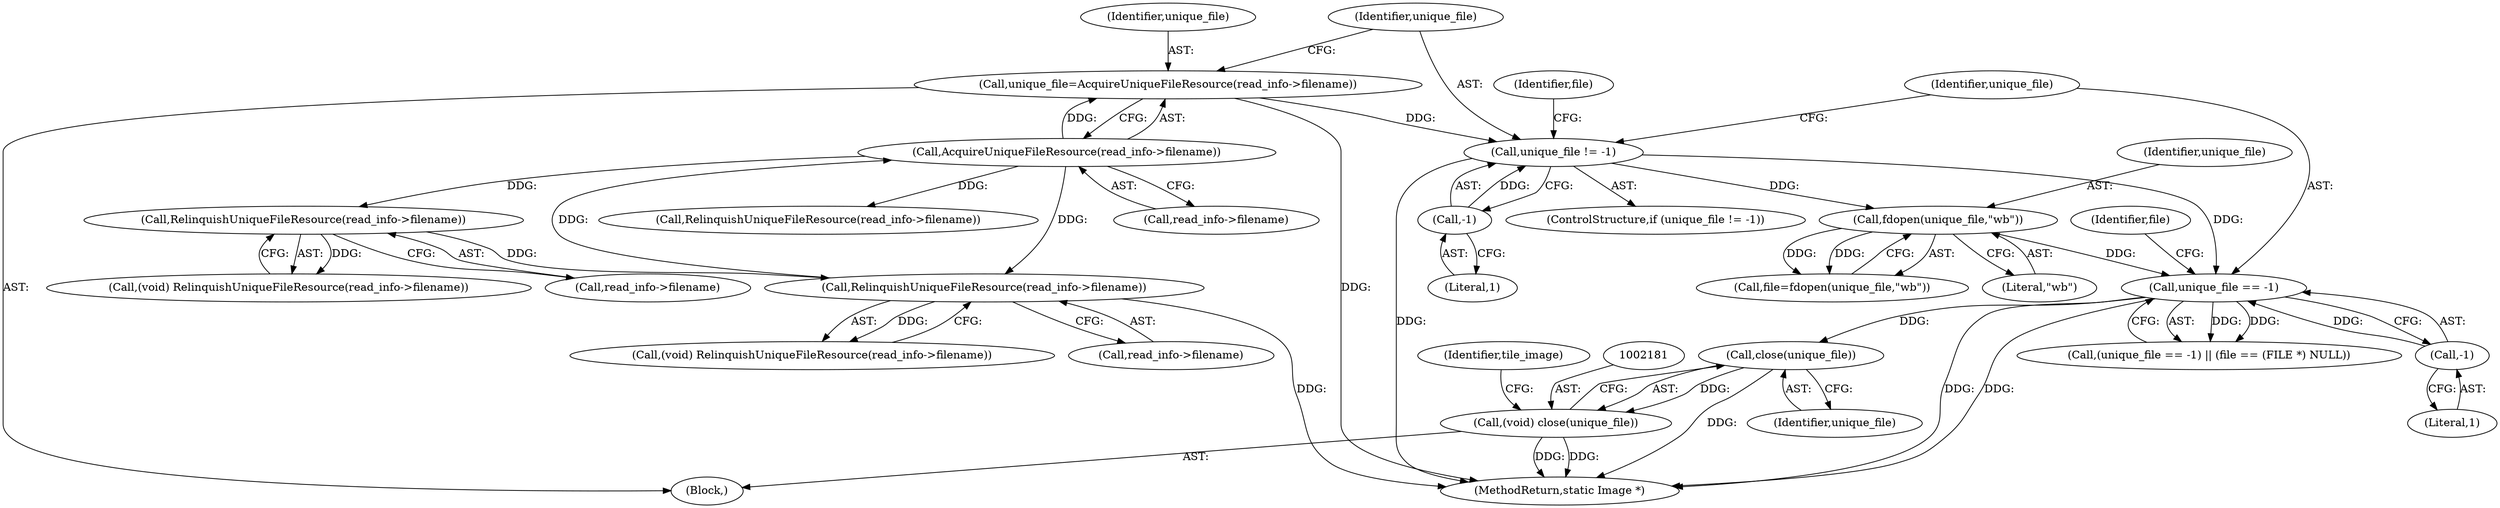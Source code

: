 digraph "0_ImageMagick_f6e9d0d9955e85bdd7540b251cd50d598dacc5e6_46@API" {
"1002182" [label="(Call,close(unique_file))"];
"1002051" [label="(Call,unique_file == -1)"];
"1002040" [label="(Call,unique_file != -1)"];
"1002033" [label="(Call,unique_file=AcquireUniqueFileResource(read_info->filename))"];
"1002035" [label="(Call,AcquireUniqueFileResource(read_info->filename))"];
"1002191" [label="(Call,RelinquishUniqueFileResource(read_info->filename))"];
"1002133" [label="(Call,RelinquishUniqueFileResource(read_info->filename))"];
"1002042" [label="(Call,-1)"];
"1002046" [label="(Call,fdopen(unique_file,\"wb\"))"];
"1002053" [label="(Call,-1)"];
"1002180" [label="(Call,(void) close(unique_file))"];
"1002133" [label="(Call,RelinquishUniqueFileResource(read_info->filename))"];
"1002053" [label="(Call,-1)"];
"1002134" [label="(Call,read_info->filename)"];
"1002056" [label="(Identifier,file)"];
"1002051" [label="(Call,unique_file == -1)"];
"1002042" [label="(Call,-1)"];
"1002040" [label="(Call,unique_file != -1)"];
"1002043" [label="(Literal,1)"];
"1002182" [label="(Call,close(unique_file))"];
"1002183" [label="(Identifier,unique_file)"];
"1002033" [label="(Call,unique_file=AcquireUniqueFileResource(read_info->filename))"];
"1002035" [label="(Call,AcquireUniqueFileResource(read_info->filename))"];
"1002054" [label="(Literal,1)"];
"1002192" [label="(Call,read_info->filename)"];
"1002052" [label="(Identifier,unique_file)"];
"1002047" [label="(Identifier,unique_file)"];
"1002041" [label="(Identifier,unique_file)"];
"1002185" [label="(Identifier,tile_image)"];
"1002131" [label="(Call,(void) RelinquishUniqueFileResource(read_info->filename))"];
"1002045" [label="(Identifier,file)"];
"1002048" [label="(Literal,\"wb\")"];
"1002034" [label="(Identifier,unique_file)"];
"1002366" [label="(MethodReturn,static Image *)"];
"1002046" [label="(Call,fdopen(unique_file,\"wb\"))"];
"1002036" [label="(Call,read_info->filename)"];
"1002044" [label="(Call,file=fdopen(unique_file,\"wb\"))"];
"1002010" [label="(Block,)"];
"1002073" [label="(Call,RelinquishUniqueFileResource(read_info->filename))"];
"1002189" [label="(Call,(void) RelinquishUniqueFileResource(read_info->filename))"];
"1002039" [label="(ControlStructure,if (unique_file != -1))"];
"1002191" [label="(Call,RelinquishUniqueFileResource(read_info->filename))"];
"1002050" [label="(Call,(unique_file == -1) || (file == (FILE *) NULL))"];
"1002180" [label="(Call,(void) close(unique_file))"];
"1002182" -> "1002180"  [label="AST: "];
"1002182" -> "1002183"  [label="CFG: "];
"1002183" -> "1002182"  [label="AST: "];
"1002180" -> "1002182"  [label="CFG: "];
"1002182" -> "1002366"  [label="DDG: "];
"1002182" -> "1002180"  [label="DDG: "];
"1002051" -> "1002182"  [label="DDG: "];
"1002051" -> "1002050"  [label="AST: "];
"1002051" -> "1002053"  [label="CFG: "];
"1002052" -> "1002051"  [label="AST: "];
"1002053" -> "1002051"  [label="AST: "];
"1002056" -> "1002051"  [label="CFG: "];
"1002050" -> "1002051"  [label="CFG: "];
"1002051" -> "1002366"  [label="DDG: "];
"1002051" -> "1002366"  [label="DDG: "];
"1002051" -> "1002050"  [label="DDG: "];
"1002051" -> "1002050"  [label="DDG: "];
"1002040" -> "1002051"  [label="DDG: "];
"1002046" -> "1002051"  [label="DDG: "];
"1002053" -> "1002051"  [label="DDG: "];
"1002040" -> "1002039"  [label="AST: "];
"1002040" -> "1002042"  [label="CFG: "];
"1002041" -> "1002040"  [label="AST: "];
"1002042" -> "1002040"  [label="AST: "];
"1002045" -> "1002040"  [label="CFG: "];
"1002052" -> "1002040"  [label="CFG: "];
"1002040" -> "1002366"  [label="DDG: "];
"1002033" -> "1002040"  [label="DDG: "];
"1002042" -> "1002040"  [label="DDG: "];
"1002040" -> "1002046"  [label="DDG: "];
"1002033" -> "1002010"  [label="AST: "];
"1002033" -> "1002035"  [label="CFG: "];
"1002034" -> "1002033"  [label="AST: "];
"1002035" -> "1002033"  [label="AST: "];
"1002041" -> "1002033"  [label="CFG: "];
"1002033" -> "1002366"  [label="DDG: "];
"1002035" -> "1002033"  [label="DDG: "];
"1002035" -> "1002036"  [label="CFG: "];
"1002036" -> "1002035"  [label="AST: "];
"1002191" -> "1002035"  [label="DDG: "];
"1002035" -> "1002073"  [label="DDG: "];
"1002035" -> "1002133"  [label="DDG: "];
"1002035" -> "1002191"  [label="DDG: "];
"1002191" -> "1002189"  [label="AST: "];
"1002191" -> "1002192"  [label="CFG: "];
"1002192" -> "1002191"  [label="AST: "];
"1002189" -> "1002191"  [label="CFG: "];
"1002191" -> "1002366"  [label="DDG: "];
"1002191" -> "1002189"  [label="DDG: "];
"1002133" -> "1002191"  [label="DDG: "];
"1002133" -> "1002131"  [label="AST: "];
"1002133" -> "1002134"  [label="CFG: "];
"1002134" -> "1002133"  [label="AST: "];
"1002131" -> "1002133"  [label="CFG: "];
"1002133" -> "1002131"  [label="DDG: "];
"1002042" -> "1002043"  [label="CFG: "];
"1002043" -> "1002042"  [label="AST: "];
"1002046" -> "1002044"  [label="AST: "];
"1002046" -> "1002048"  [label="CFG: "];
"1002047" -> "1002046"  [label="AST: "];
"1002048" -> "1002046"  [label="AST: "];
"1002044" -> "1002046"  [label="CFG: "];
"1002046" -> "1002044"  [label="DDG: "];
"1002046" -> "1002044"  [label="DDG: "];
"1002053" -> "1002054"  [label="CFG: "];
"1002054" -> "1002053"  [label="AST: "];
"1002180" -> "1002010"  [label="AST: "];
"1002181" -> "1002180"  [label="AST: "];
"1002185" -> "1002180"  [label="CFG: "];
"1002180" -> "1002366"  [label="DDG: "];
"1002180" -> "1002366"  [label="DDG: "];
}
